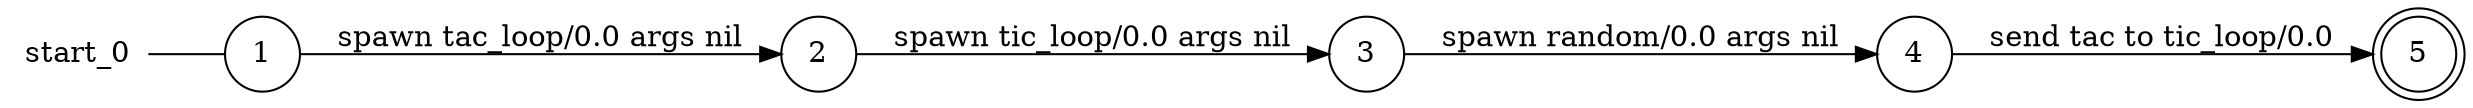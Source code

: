 digraph start_0 {
	rankdir="LR";
	n_0 [label="start_0", shape="plaintext"];
	n_1 [id="5", shape=circle, label="3"];
	n_2 [id="1", shape=circle, label="1"];
	n_0 -> n_2 [arrowhead=none];
	n_3 [id="2", shape=circle, label="4"];
	n_4 [id="4", shape=doublecircle, label="5"];
	n_5 [id="3", shape=circle, label="2"];

	n_1 -> n_3 [id="[$e|2]", label="spawn random/0.0 args nil"];
	n_2 -> n_5 [id="[$e|3]", label="spawn tac_loop/0.0 args nil"];
	n_3 -> n_4 [id="[$e|0]", label="send tac to tic_loop/0.0"];
	n_5 -> n_1 [id="[$e|1]", label="spawn tic_loop/0.0 args nil"];
}
